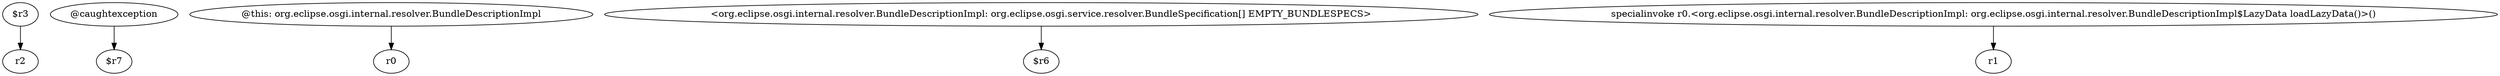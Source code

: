 digraph g {
0[label="$r3"]
1[label="r2"]
0->1[label=""]
2[label="@caughtexception"]
3[label="$r7"]
2->3[label=""]
4[label="@this: org.eclipse.osgi.internal.resolver.BundleDescriptionImpl"]
5[label="r0"]
4->5[label=""]
6[label="<org.eclipse.osgi.internal.resolver.BundleDescriptionImpl: org.eclipse.osgi.service.resolver.BundleSpecification[] EMPTY_BUNDLESPECS>"]
7[label="$r6"]
6->7[label=""]
8[label="specialinvoke r0.<org.eclipse.osgi.internal.resolver.BundleDescriptionImpl: org.eclipse.osgi.internal.resolver.BundleDescriptionImpl$LazyData loadLazyData()>()"]
9[label="r1"]
8->9[label=""]
}
